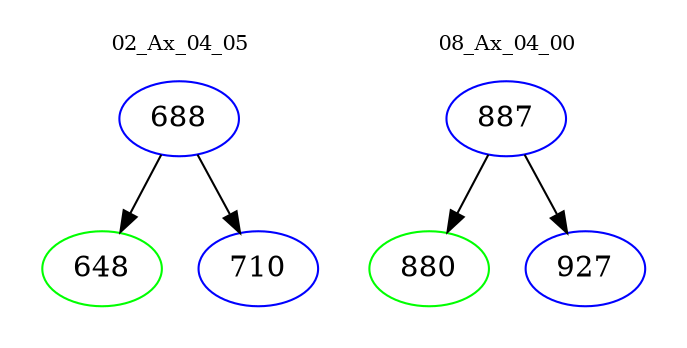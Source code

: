 digraph{
subgraph cluster_0 {
color = white
label = "02_Ax_04_05";
fontsize=10;
T0_688 [label="688", color="blue"]
T0_688 -> T0_648 [color="black"]
T0_648 [label="648", color="green"]
T0_688 -> T0_710 [color="black"]
T0_710 [label="710", color="blue"]
}
subgraph cluster_1 {
color = white
label = "08_Ax_04_00";
fontsize=10;
T1_887 [label="887", color="blue"]
T1_887 -> T1_880 [color="black"]
T1_880 [label="880", color="green"]
T1_887 -> T1_927 [color="black"]
T1_927 [label="927", color="blue"]
}
}
